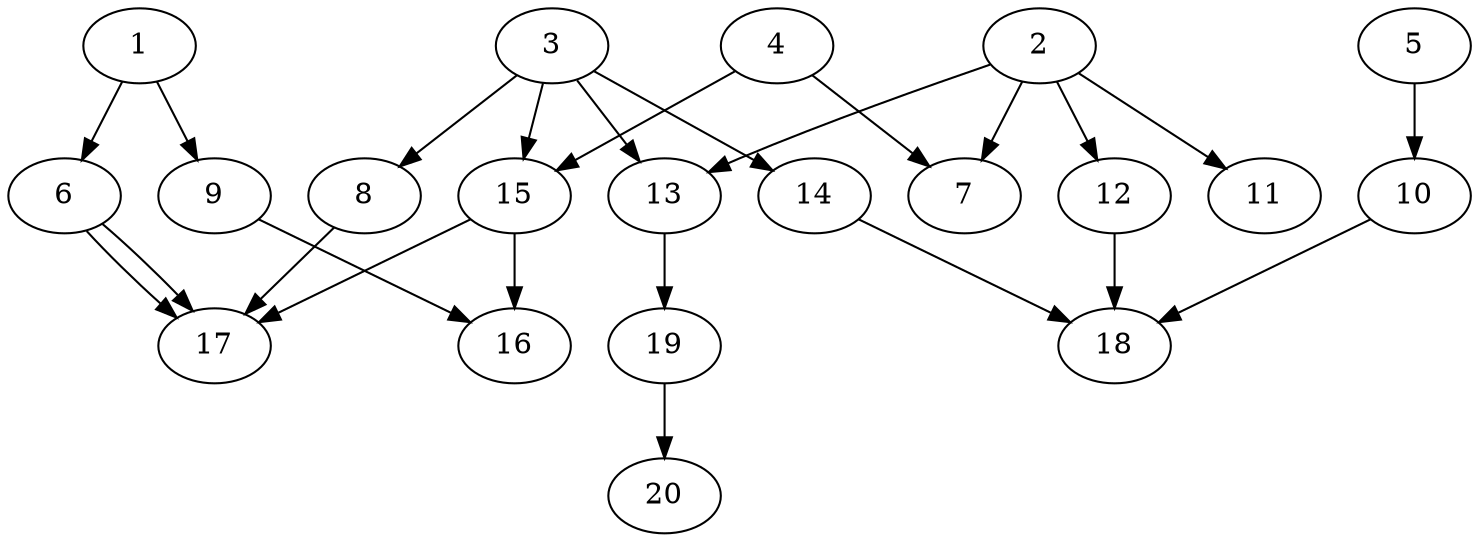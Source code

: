 // DAG automatically generated by daggen at Sat Jul 27 15:38:39 2019
// ./daggen --dot -n 20 --ccr 0.5 --fat 0.7 --regular 0.5 --density 0.4 --mindata 5242880 --maxdata 52428800 
digraph G {
  1 [size="77174784", alpha="0.14", expect_size="38587392"] 
  1 -> 6 [size ="38587392"]
  1 -> 9 [size ="38587392"]
  2 [size="73244672", alpha="0.03", expect_size="36622336"] 
  2 -> 7 [size ="36622336"]
  2 -> 11 [size ="36622336"]
  2 -> 12 [size ="36622336"]
  2 -> 13 [size ="36622336"]
  3 [size="48531456", alpha="0.03", expect_size="24265728"] 
  3 -> 8 [size ="24265728"]
  3 -> 13 [size ="24265728"]
  3 -> 14 [size ="24265728"]
  3 -> 15 [size ="24265728"]
  4 [size="37496832", alpha="0.16", expect_size="18748416"] 
  4 -> 7 [size ="18748416"]
  4 -> 15 [size ="18748416"]
  5 [size="10881024", alpha="0.20", expect_size="5440512"] 
  5 -> 10 [size ="5440512"]
  6 [size="22614016", alpha="0.17", expect_size="11307008"] 
  6 -> 17 [size ="11307008"]
  6 -> 17 [size ="11307008"]
  7 [size="34168832", alpha="0.15", expect_size="17084416"] 
  8 [size="70907904", alpha="0.11", expect_size="35453952"] 
  8 -> 17 [size ="35453952"]
  9 [size="10723328", alpha="0.15", expect_size="5361664"] 
  9 -> 16 [size ="5361664"]
  10 [size="22794240", alpha="0.17", expect_size="11397120"] 
  10 -> 18 [size ="11397120"]
  11 [size="11632640", alpha="0.12", expect_size="5816320"] 
  12 [size="78675968", alpha="0.08", expect_size="39337984"] 
  12 -> 18 [size ="39337984"]
  13 [size="94095360", alpha="0.13", expect_size="47047680"] 
  13 -> 19 [size ="47047680"]
  14 [size="13379584", alpha="0.16", expect_size="6689792"] 
  14 -> 18 [size ="6689792"]
  15 [size="88182784", alpha="0.00", expect_size="44091392"] 
  15 -> 16 [size ="44091392"]
  15 -> 17 [size ="44091392"]
  16 [size="87764992", alpha="0.10", expect_size="43882496"] 
  17 [size="72501248", alpha="0.09", expect_size="36250624"] 
  18 [size="47548416", alpha="0.00", expect_size="23774208"] 
  19 [size="98068480", alpha="0.02", expect_size="49034240"] 
  19 -> 20 [size ="49034240"]
  20 [size="75448320", alpha="0.18", expect_size="37724160"] 
}
